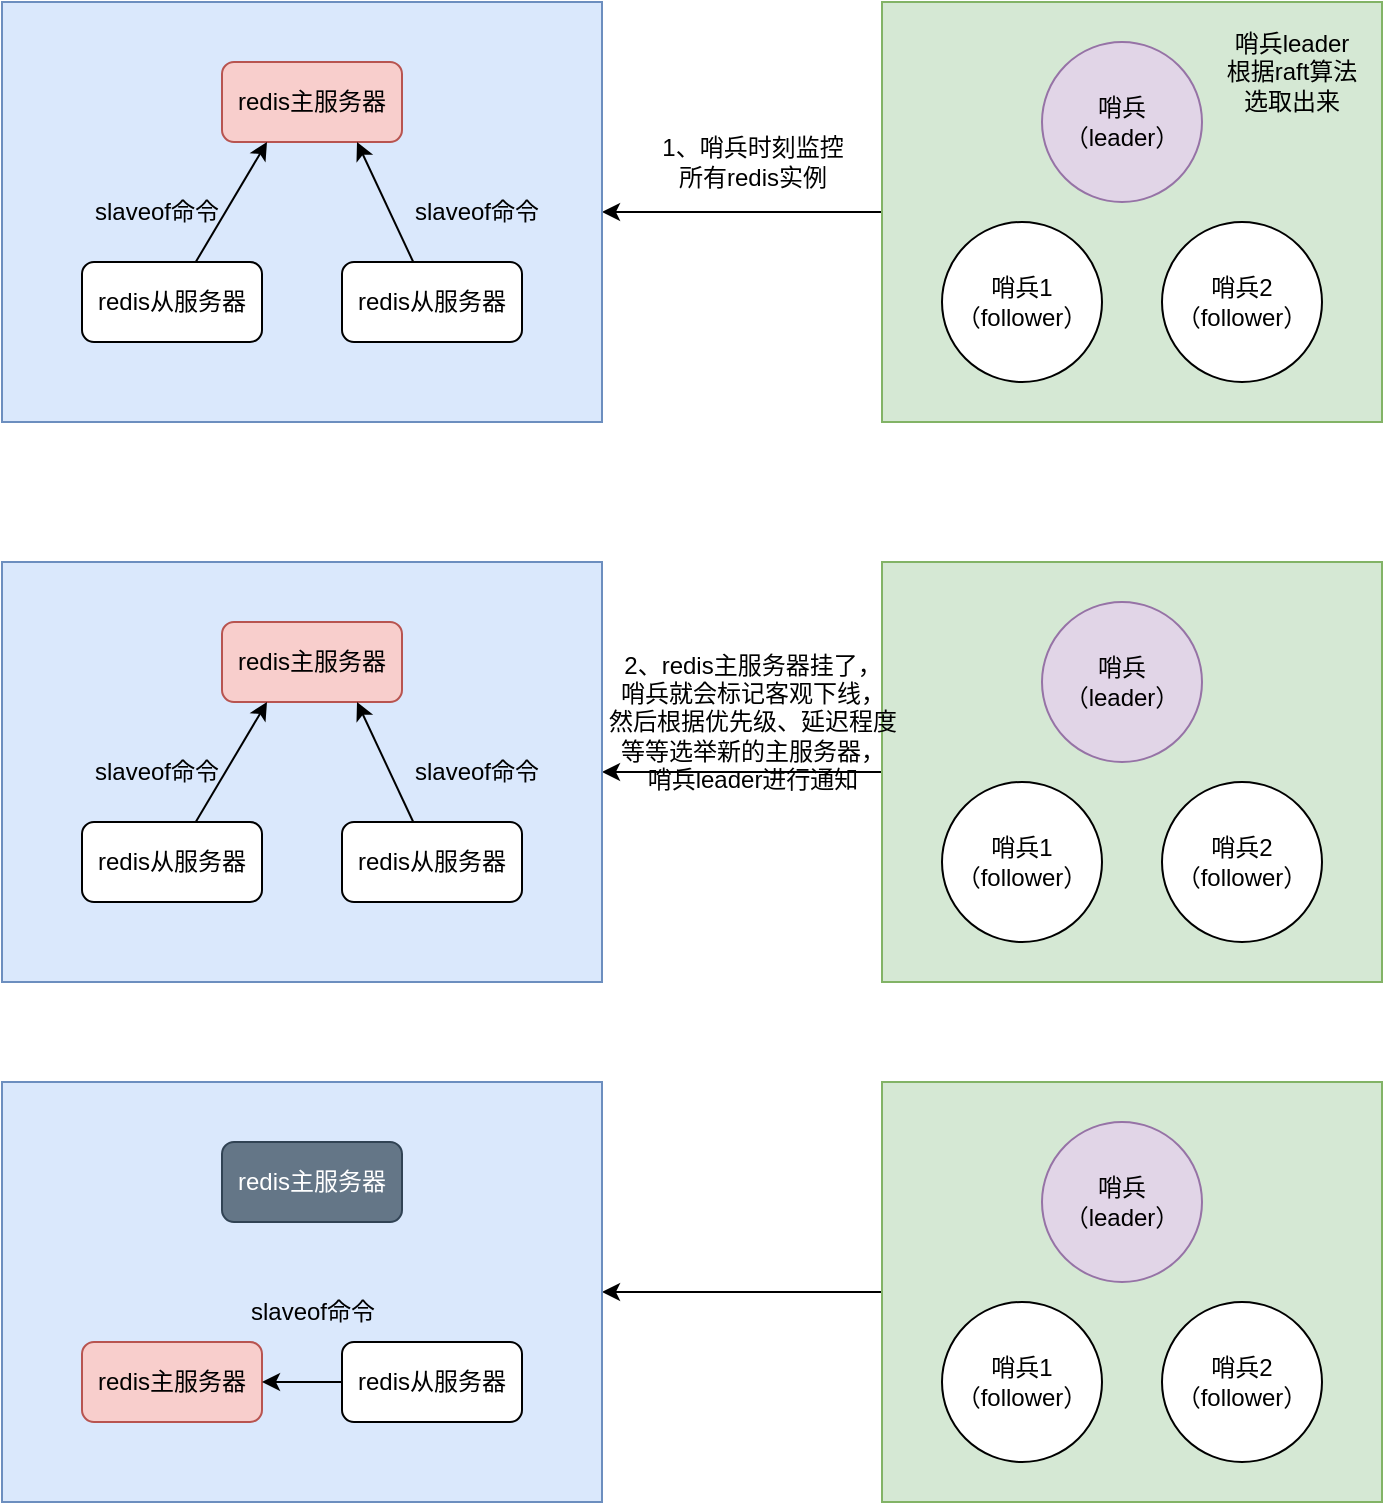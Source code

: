 <mxfile version="26.0.7">
  <diagram name="第 1 页" id="_BheHTi8lk0kYmW53c2D">
    <mxGraphModel dx="1026" dy="651" grid="1" gridSize="10" guides="1" tooltips="1" connect="1" arrows="1" fold="1" page="1" pageScale="1" pageWidth="827" pageHeight="1169" math="0" shadow="0">
      <root>
        <mxCell id="0" />
        <mxCell id="1" parent="0" />
        <mxCell id="dTqGtvLuzdz00bwFUkbi-14" style="edgeStyle=orthogonalEdgeStyle;rounded=0;orthogonalLoop=1;jettySize=auto;html=1;entryX=1;entryY=0.5;entryDx=0;entryDy=0;" edge="1" parent="1" source="dTqGtvLuzdz00bwFUkbi-13" target="dTqGtvLuzdz00bwFUkbi-9">
          <mxGeometry relative="1" as="geometry" />
        </mxCell>
        <mxCell id="dTqGtvLuzdz00bwFUkbi-13" value="" style="rounded=0;whiteSpace=wrap;html=1;fillColor=#d5e8d4;strokeColor=#82b366;" vertex="1" parent="1">
          <mxGeometry x="530" y="190" width="250" height="210" as="geometry" />
        </mxCell>
        <mxCell id="dTqGtvLuzdz00bwFUkbi-9" value="" style="rounded=0;whiteSpace=wrap;html=1;fillColor=#dae8fc;strokeColor=#6c8ebf;" vertex="1" parent="1">
          <mxGeometry x="90" y="190" width="300" height="210" as="geometry" />
        </mxCell>
        <mxCell id="dTqGtvLuzdz00bwFUkbi-2" value="redis主服务器" style="rounded=1;whiteSpace=wrap;html=1;fillColor=#f8cecc;strokeColor=#b85450;" vertex="1" parent="1">
          <mxGeometry x="200" y="220" width="90" height="40" as="geometry" />
        </mxCell>
        <mxCell id="dTqGtvLuzdz00bwFUkbi-7" style="rounded=0;orthogonalLoop=1;jettySize=auto;html=1;entryX=0.25;entryY=1;entryDx=0;entryDy=0;" edge="1" parent="1" source="dTqGtvLuzdz00bwFUkbi-4" target="dTqGtvLuzdz00bwFUkbi-2">
          <mxGeometry relative="1" as="geometry" />
        </mxCell>
        <mxCell id="dTqGtvLuzdz00bwFUkbi-4" value="redis从服务器" style="rounded=1;whiteSpace=wrap;html=1;" vertex="1" parent="1">
          <mxGeometry x="130" y="320" width="90" height="40" as="geometry" />
        </mxCell>
        <mxCell id="dTqGtvLuzdz00bwFUkbi-8" style="rounded=0;orthogonalLoop=1;jettySize=auto;html=1;entryX=0.75;entryY=1;entryDx=0;entryDy=0;" edge="1" parent="1" source="dTqGtvLuzdz00bwFUkbi-5" target="dTqGtvLuzdz00bwFUkbi-2">
          <mxGeometry relative="1" as="geometry" />
        </mxCell>
        <mxCell id="dTqGtvLuzdz00bwFUkbi-5" value="redis从服务器" style="rounded=1;whiteSpace=wrap;html=1;" vertex="1" parent="1">
          <mxGeometry x="260" y="320" width="90" height="40" as="geometry" />
        </mxCell>
        <mxCell id="dTqGtvLuzdz00bwFUkbi-10" value="哨兵&lt;div&gt;（leader）&lt;/div&gt;" style="ellipse;whiteSpace=wrap;html=1;aspect=fixed;fillColor=#e1d5e7;strokeColor=#9673a6;" vertex="1" parent="1">
          <mxGeometry x="610" y="210" width="80" height="80" as="geometry" />
        </mxCell>
        <mxCell id="dTqGtvLuzdz00bwFUkbi-11" value="哨兵1（follower）" style="ellipse;whiteSpace=wrap;html=1;aspect=fixed;" vertex="1" parent="1">
          <mxGeometry x="560" y="300" width="80" height="80" as="geometry" />
        </mxCell>
        <mxCell id="dTqGtvLuzdz00bwFUkbi-12" value="哨兵2（follower）" style="ellipse;whiteSpace=wrap;html=1;aspect=fixed;" vertex="1" parent="1">
          <mxGeometry x="670" y="300" width="80" height="80" as="geometry" />
        </mxCell>
        <mxCell id="dTqGtvLuzdz00bwFUkbi-15" value="1、哨兵时刻监控&lt;div&gt;所有&lt;span style=&quot;background-color: transparent; color: light-dark(rgb(0, 0, 0), rgb(255, 255, 255));&quot;&gt;redis实例&lt;/span&gt;&lt;/div&gt;" style="text;html=1;align=center;verticalAlign=middle;resizable=0;points=[];autosize=1;strokeColor=none;fillColor=none;" vertex="1" parent="1">
          <mxGeometry x="410" y="250" width="110" height="40" as="geometry" />
        </mxCell>
        <mxCell id="dTqGtvLuzdz00bwFUkbi-16" value="slaveof命令" style="text;html=1;align=center;verticalAlign=middle;whiteSpace=wrap;rounded=0;" vertex="1" parent="1">
          <mxGeometry x="290" y="280" width="75" height="30" as="geometry" />
        </mxCell>
        <mxCell id="dTqGtvLuzdz00bwFUkbi-17" value="slaveof命令" style="text;html=1;align=center;verticalAlign=middle;whiteSpace=wrap;rounded=0;" vertex="1" parent="1">
          <mxGeometry x="130" y="280" width="75" height="30" as="geometry" />
        </mxCell>
        <mxCell id="dTqGtvLuzdz00bwFUkbi-18" style="edgeStyle=orthogonalEdgeStyle;rounded=0;orthogonalLoop=1;jettySize=auto;html=1;entryX=1;entryY=0.5;entryDx=0;entryDy=0;" edge="1" parent="1" source="dTqGtvLuzdz00bwFUkbi-19" target="dTqGtvLuzdz00bwFUkbi-20">
          <mxGeometry relative="1" as="geometry" />
        </mxCell>
        <mxCell id="dTqGtvLuzdz00bwFUkbi-19" value="" style="rounded=0;whiteSpace=wrap;html=1;fillColor=#d5e8d4;strokeColor=#82b366;" vertex="1" parent="1">
          <mxGeometry x="530" y="470" width="250" height="210" as="geometry" />
        </mxCell>
        <mxCell id="dTqGtvLuzdz00bwFUkbi-20" value="" style="rounded=0;whiteSpace=wrap;html=1;fillColor=#dae8fc;strokeColor=#6c8ebf;" vertex="1" parent="1">
          <mxGeometry x="90" y="470" width="300" height="210" as="geometry" />
        </mxCell>
        <mxCell id="dTqGtvLuzdz00bwFUkbi-21" value="redis主服务器" style="rounded=1;whiteSpace=wrap;html=1;fillColor=#f8cecc;strokeColor=#b85450;" vertex="1" parent="1">
          <mxGeometry x="200" y="500" width="90" height="40" as="geometry" />
        </mxCell>
        <mxCell id="dTqGtvLuzdz00bwFUkbi-22" style="rounded=0;orthogonalLoop=1;jettySize=auto;html=1;entryX=0.25;entryY=1;entryDx=0;entryDy=0;" edge="1" parent="1" source="dTqGtvLuzdz00bwFUkbi-23" target="dTqGtvLuzdz00bwFUkbi-21">
          <mxGeometry relative="1" as="geometry" />
        </mxCell>
        <mxCell id="dTqGtvLuzdz00bwFUkbi-23" value="redis从服务器" style="rounded=1;whiteSpace=wrap;html=1;" vertex="1" parent="1">
          <mxGeometry x="130" y="600" width="90" height="40" as="geometry" />
        </mxCell>
        <mxCell id="dTqGtvLuzdz00bwFUkbi-24" style="rounded=0;orthogonalLoop=1;jettySize=auto;html=1;entryX=0.75;entryY=1;entryDx=0;entryDy=0;" edge="1" parent="1" source="dTqGtvLuzdz00bwFUkbi-25" target="dTqGtvLuzdz00bwFUkbi-21">
          <mxGeometry relative="1" as="geometry" />
        </mxCell>
        <mxCell id="dTqGtvLuzdz00bwFUkbi-25" value="redis从服务器" style="rounded=1;whiteSpace=wrap;html=1;" vertex="1" parent="1">
          <mxGeometry x="260" y="600" width="90" height="40" as="geometry" />
        </mxCell>
        <mxCell id="dTqGtvLuzdz00bwFUkbi-26" value="哨兵&lt;div&gt;（leader）&lt;/div&gt;" style="ellipse;whiteSpace=wrap;html=1;aspect=fixed;fillColor=#e1d5e7;strokeColor=#9673a6;" vertex="1" parent="1">
          <mxGeometry x="610" y="490" width="80" height="80" as="geometry" />
        </mxCell>
        <mxCell id="dTqGtvLuzdz00bwFUkbi-27" value="哨兵1（follower）" style="ellipse;whiteSpace=wrap;html=1;aspect=fixed;" vertex="1" parent="1">
          <mxGeometry x="560" y="580" width="80" height="80" as="geometry" />
        </mxCell>
        <mxCell id="dTqGtvLuzdz00bwFUkbi-28" value="哨兵2（follower）" style="ellipse;whiteSpace=wrap;html=1;aspect=fixed;" vertex="1" parent="1">
          <mxGeometry x="670" y="580" width="80" height="80" as="geometry" />
        </mxCell>
        <mxCell id="dTqGtvLuzdz00bwFUkbi-29" value="2、redis主服务器挂了，&lt;div&gt;哨兵就会标记客观下线，&lt;/div&gt;&lt;div&gt;然后根据优先级、延迟程度&lt;/div&gt;&lt;div&gt;等等&lt;span style=&quot;background-color: transparent; color: light-dark(rgb(0, 0, 0), rgb(255, 255, 255));&quot;&gt;选举新的主服务器，&lt;/span&gt;&lt;/div&gt;&lt;div&gt;哨兵leader进行通知&lt;/div&gt;" style="text;html=1;align=center;verticalAlign=middle;resizable=0;points=[];autosize=1;strokeColor=none;fillColor=none;" vertex="1" parent="1">
          <mxGeometry x="380" y="505" width="170" height="90" as="geometry" />
        </mxCell>
        <mxCell id="dTqGtvLuzdz00bwFUkbi-30" value="slaveof命令" style="text;html=1;align=center;verticalAlign=middle;whiteSpace=wrap;rounded=0;" vertex="1" parent="1">
          <mxGeometry x="290" y="560" width="75" height="30" as="geometry" />
        </mxCell>
        <mxCell id="dTqGtvLuzdz00bwFUkbi-31" value="slaveof命令" style="text;html=1;align=center;verticalAlign=middle;whiteSpace=wrap;rounded=0;" vertex="1" parent="1">
          <mxGeometry x="130" y="560" width="75" height="30" as="geometry" />
        </mxCell>
        <mxCell id="dTqGtvLuzdz00bwFUkbi-32" style="edgeStyle=orthogonalEdgeStyle;rounded=0;orthogonalLoop=1;jettySize=auto;html=1;entryX=1;entryY=0.5;entryDx=0;entryDy=0;" edge="1" parent="1" source="dTqGtvLuzdz00bwFUkbi-33" target="dTqGtvLuzdz00bwFUkbi-34">
          <mxGeometry relative="1" as="geometry" />
        </mxCell>
        <mxCell id="dTqGtvLuzdz00bwFUkbi-33" value="" style="rounded=0;whiteSpace=wrap;html=1;fillColor=#d5e8d4;strokeColor=#82b366;" vertex="1" parent="1">
          <mxGeometry x="530" y="730" width="250" height="210" as="geometry" />
        </mxCell>
        <mxCell id="dTqGtvLuzdz00bwFUkbi-34" value="" style="rounded=0;whiteSpace=wrap;html=1;fillColor=#dae8fc;strokeColor=#6c8ebf;" vertex="1" parent="1">
          <mxGeometry x="90" y="730" width="300" height="210" as="geometry" />
        </mxCell>
        <mxCell id="dTqGtvLuzdz00bwFUkbi-35" value="redis主服务器" style="rounded=1;whiteSpace=wrap;html=1;fillColor=#647687;strokeColor=#314354;fontColor=#ffffff;" vertex="1" parent="1">
          <mxGeometry x="200" y="760" width="90" height="40" as="geometry" />
        </mxCell>
        <mxCell id="dTqGtvLuzdz00bwFUkbi-37" value="redis主服务器" style="rounded=1;whiteSpace=wrap;html=1;fillColor=#f8cecc;strokeColor=#b85450;" vertex="1" parent="1">
          <mxGeometry x="130" y="860" width="90" height="40" as="geometry" />
        </mxCell>
        <mxCell id="dTqGtvLuzdz00bwFUkbi-47" style="edgeStyle=orthogonalEdgeStyle;rounded=0;orthogonalLoop=1;jettySize=auto;html=1;entryX=1;entryY=0.5;entryDx=0;entryDy=0;" edge="1" parent="1" source="dTqGtvLuzdz00bwFUkbi-39" target="dTqGtvLuzdz00bwFUkbi-37">
          <mxGeometry relative="1" as="geometry" />
        </mxCell>
        <mxCell id="dTqGtvLuzdz00bwFUkbi-39" value="redis从服务器" style="rounded=1;whiteSpace=wrap;html=1;" vertex="1" parent="1">
          <mxGeometry x="260" y="860" width="90" height="40" as="geometry" />
        </mxCell>
        <mxCell id="dTqGtvLuzdz00bwFUkbi-40" value="哨兵&lt;div&gt;（leader）&lt;/div&gt;" style="ellipse;whiteSpace=wrap;html=1;aspect=fixed;fillColor=#e1d5e7;strokeColor=#9673a6;" vertex="1" parent="1">
          <mxGeometry x="610" y="750" width="80" height="80" as="geometry" />
        </mxCell>
        <mxCell id="dTqGtvLuzdz00bwFUkbi-41" value="哨兵1（follower）" style="ellipse;whiteSpace=wrap;html=1;aspect=fixed;" vertex="1" parent="1">
          <mxGeometry x="560" y="840" width="80" height="80" as="geometry" />
        </mxCell>
        <mxCell id="dTqGtvLuzdz00bwFUkbi-42" value="哨兵2（follower）" style="ellipse;whiteSpace=wrap;html=1;aspect=fixed;" vertex="1" parent="1">
          <mxGeometry x="670" y="840" width="80" height="80" as="geometry" />
        </mxCell>
        <mxCell id="dTqGtvLuzdz00bwFUkbi-45" value="slaveof命令" style="text;html=1;align=center;verticalAlign=middle;whiteSpace=wrap;rounded=0;" vertex="1" parent="1">
          <mxGeometry x="207.5" y="830" width="75" height="30" as="geometry" />
        </mxCell>
        <mxCell id="dTqGtvLuzdz00bwFUkbi-48" value="哨兵leader根据raft算法选取出来" style="text;html=1;align=center;verticalAlign=middle;whiteSpace=wrap;rounded=0;" vertex="1" parent="1">
          <mxGeometry x="700" y="210" width="70" height="30" as="geometry" />
        </mxCell>
      </root>
    </mxGraphModel>
  </diagram>
</mxfile>

